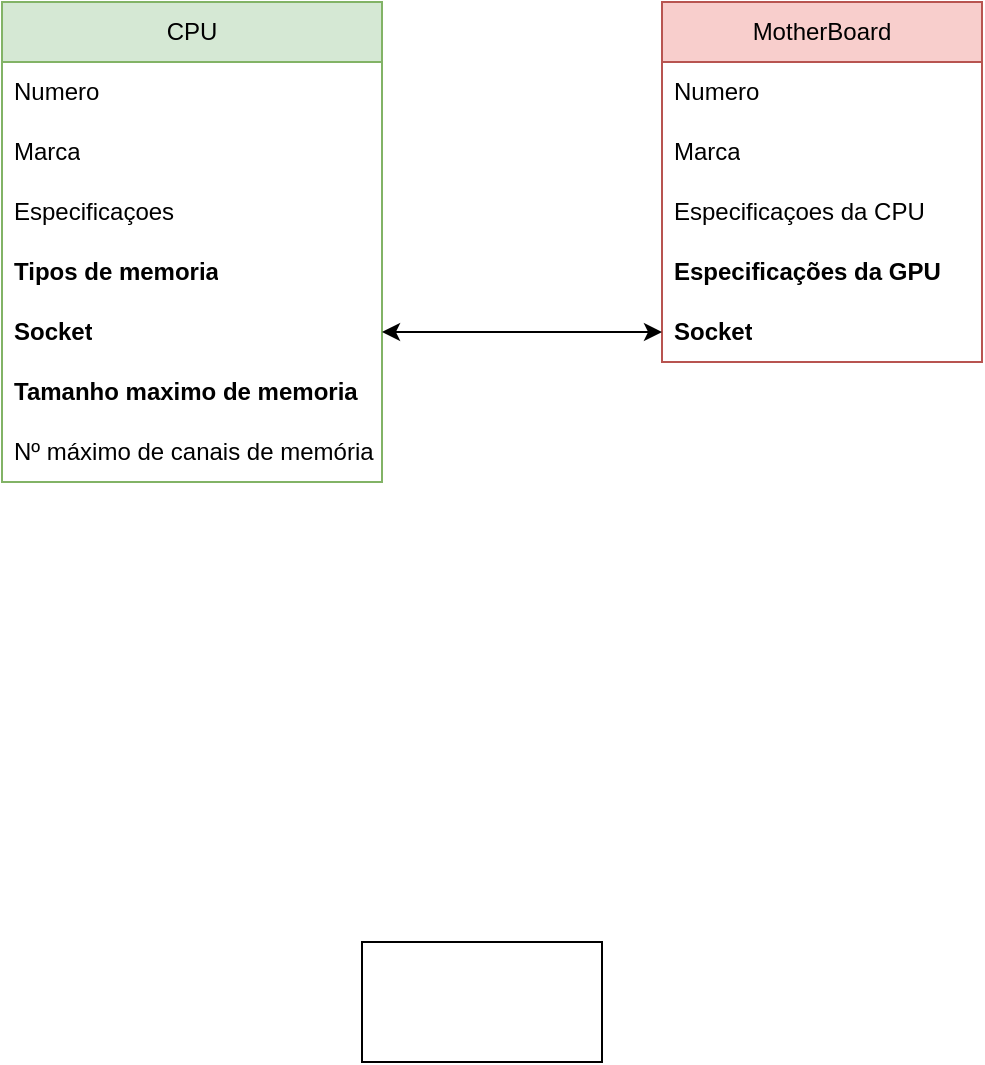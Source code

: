 <mxfile version="24.7.10">
  <diagram name="Page-1" id="LtNBENpvXalPCZ2hGLmi">
    <mxGraphModel dx="1434" dy="791" grid="1" gridSize="10" guides="1" tooltips="1" connect="1" arrows="1" fold="1" page="1" pageScale="1" pageWidth="850" pageHeight="1100" math="0" shadow="0">
      <root>
        <mxCell id="0" />
        <mxCell id="1" parent="0" />
        <mxCell id="Y88MpT-qXGYh5XHyNv_k-5" value="CPU" style="swimlane;fontStyle=0;childLayout=stackLayout;horizontal=1;startSize=30;horizontalStack=0;resizeParent=1;resizeParentMax=0;resizeLast=0;collapsible=1;marginBottom=0;whiteSpace=wrap;html=1;fillColor=#d5e8d4;strokeColor=#82b366;" parent="1" vertex="1">
          <mxGeometry x="10" y="10" width="190" height="240" as="geometry" />
        </mxCell>
        <mxCell id="Y88MpT-qXGYh5XHyNv_k-6" value="Numero" style="text;strokeColor=none;fillColor=none;align=left;verticalAlign=middle;spacingLeft=4;spacingRight=4;overflow=hidden;points=[[0,0.5],[1,0.5]];portConstraint=eastwest;rotatable=0;whiteSpace=wrap;html=1;" parent="Y88MpT-qXGYh5XHyNv_k-5" vertex="1">
          <mxGeometry y="30" width="190" height="30" as="geometry" />
        </mxCell>
        <mxCell id="Y88MpT-qXGYh5XHyNv_k-10" value="Marca" style="text;strokeColor=none;fillColor=none;align=left;verticalAlign=middle;spacingLeft=4;spacingRight=4;overflow=hidden;points=[[0,0.5],[1,0.5]];portConstraint=eastwest;rotatable=0;whiteSpace=wrap;html=1;" parent="Y88MpT-qXGYh5XHyNv_k-5" vertex="1">
          <mxGeometry y="60" width="190" height="30" as="geometry" />
        </mxCell>
        <mxCell id="Y88MpT-qXGYh5XHyNv_k-7" value="Especificaçoes" style="text;strokeColor=none;fillColor=none;align=left;verticalAlign=middle;spacingLeft=4;spacingRight=4;overflow=hidden;points=[[0,0.5],[1,0.5]];portConstraint=eastwest;rotatable=0;whiteSpace=wrap;html=1;" parent="Y88MpT-qXGYh5XHyNv_k-5" vertex="1">
          <mxGeometry y="90" width="190" height="30" as="geometry" />
        </mxCell>
        <mxCell id="Y88MpT-qXGYh5XHyNv_k-23" value="&lt;strong&gt;Tipos de memoria&lt;br&gt;&lt;/strong&gt;" style="text;strokeColor=none;fillColor=none;align=left;verticalAlign=middle;spacingLeft=4;spacingRight=4;overflow=hidden;points=[[0,0.5],[1,0.5]];portConstraint=eastwest;rotatable=0;whiteSpace=wrap;html=1;" parent="Y88MpT-qXGYh5XHyNv_k-5" vertex="1">
          <mxGeometry y="120" width="190" height="30" as="geometry" />
        </mxCell>
        <mxCell id="Y88MpT-qXGYh5XHyNv_k-11" value="&lt;strong&gt;Socket&lt;/strong&gt;" style="text;strokeColor=none;fillColor=none;align=left;verticalAlign=middle;spacingLeft=4;spacingRight=4;overflow=hidden;points=[[0,0.5],[1,0.5]];portConstraint=eastwest;rotatable=0;whiteSpace=wrap;html=1;" parent="Y88MpT-qXGYh5XHyNv_k-5" vertex="1">
          <mxGeometry y="150" width="190" height="30" as="geometry" />
        </mxCell>
        <mxCell id="Y88MpT-qXGYh5XHyNv_k-24" value="&lt;strong&gt;Tamanho maximo de memoria&lt;br&gt;&lt;/strong&gt;" style="text;strokeColor=none;fillColor=none;align=left;verticalAlign=middle;spacingLeft=4;spacingRight=4;overflow=hidden;points=[[0,0.5],[1,0.5]];portConstraint=eastwest;rotatable=0;whiteSpace=wrap;html=1;" parent="Y88MpT-qXGYh5XHyNv_k-5" vertex="1">
          <mxGeometry y="180" width="190" height="30" as="geometry" />
        </mxCell>
        <mxCell id="Y88MpT-qXGYh5XHyNv_k-25" value="Nº máximo de canais de memória" style="text;strokeColor=none;fillColor=none;align=left;verticalAlign=middle;spacingLeft=4;spacingRight=4;overflow=hidden;points=[[0,0.5],[1,0.5]];portConstraint=eastwest;rotatable=0;whiteSpace=wrap;html=1;" parent="Y88MpT-qXGYh5XHyNv_k-5" vertex="1">
          <mxGeometry y="210" width="190" height="30" as="geometry" />
        </mxCell>
        <mxCell id="Y88MpT-qXGYh5XHyNv_k-15" value="MotherBoard" style="swimlane;fontStyle=0;childLayout=stackLayout;horizontal=1;startSize=30;horizontalStack=0;resizeParent=1;resizeParentMax=0;resizeLast=0;collapsible=1;marginBottom=0;whiteSpace=wrap;html=1;fillColor=#f8cecc;strokeColor=#b85450;" parent="1" vertex="1">
          <mxGeometry x="340" y="10" width="160" height="180" as="geometry" />
        </mxCell>
        <mxCell id="Y88MpT-qXGYh5XHyNv_k-16" value="Numero" style="text;strokeColor=none;fillColor=none;align=left;verticalAlign=middle;spacingLeft=4;spacingRight=4;overflow=hidden;points=[[0,0.5],[1,0.5]];portConstraint=eastwest;rotatable=0;whiteSpace=wrap;html=1;" parent="Y88MpT-qXGYh5XHyNv_k-15" vertex="1">
          <mxGeometry y="30" width="160" height="30" as="geometry" />
        </mxCell>
        <mxCell id="Y88MpT-qXGYh5XHyNv_k-17" value="Marca" style="text;strokeColor=none;fillColor=none;align=left;verticalAlign=middle;spacingLeft=4;spacingRight=4;overflow=hidden;points=[[0,0.5],[1,0.5]];portConstraint=eastwest;rotatable=0;whiteSpace=wrap;html=1;" parent="Y88MpT-qXGYh5XHyNv_k-15" vertex="1">
          <mxGeometry y="60" width="160" height="30" as="geometry" />
        </mxCell>
        <mxCell id="Y88MpT-qXGYh5XHyNv_k-18" value="Especificaçoes da CPU" style="text;strokeColor=none;fillColor=none;align=left;verticalAlign=middle;spacingLeft=4;spacingRight=4;overflow=hidden;points=[[0,0.5],[1,0.5]];portConstraint=eastwest;rotatable=0;whiteSpace=wrap;html=1;" parent="Y88MpT-qXGYh5XHyNv_k-15" vertex="1">
          <mxGeometry y="90" width="160" height="30" as="geometry" />
        </mxCell>
        <mxCell id="Y88MpT-qXGYh5XHyNv_k-19" value="&lt;strong&gt;Especificações da GPU&lt;br&gt;&lt;/strong&gt;" style="text;strokeColor=none;fillColor=none;align=left;verticalAlign=middle;spacingLeft=4;spacingRight=4;overflow=hidden;points=[[0,0.5],[1,0.5]];portConstraint=eastwest;rotatable=0;whiteSpace=wrap;html=1;" parent="Y88MpT-qXGYh5XHyNv_k-15" vertex="1">
          <mxGeometry y="120" width="160" height="30" as="geometry" />
        </mxCell>
        <mxCell id="Y88MpT-qXGYh5XHyNv_k-20" value="&lt;strong&gt;Socket&lt;/strong&gt;" style="text;strokeColor=none;fillColor=none;align=left;verticalAlign=middle;spacingLeft=4;spacingRight=4;overflow=hidden;points=[[0,0.5],[1,0.5]];portConstraint=eastwest;rotatable=0;whiteSpace=wrap;html=1;" parent="Y88MpT-qXGYh5XHyNv_k-15" vertex="1">
          <mxGeometry y="150" width="160" height="30" as="geometry" />
        </mxCell>
        <mxCell id="Y88MpT-qXGYh5XHyNv_k-22" style="edgeStyle=orthogonalEdgeStyle;rounded=0;orthogonalLoop=1;jettySize=auto;html=1;exitX=1;exitY=0.5;exitDx=0;exitDy=0;entryX=0;entryY=0.5;entryDx=0;entryDy=0;curved=1;strokeColor=default;endArrow=classic;endFill=1;startArrow=classic;startFill=1;" parent="1" source="Y88MpT-qXGYh5XHyNv_k-11" target="Y88MpT-qXGYh5XHyNv_k-20" edge="1">
          <mxGeometry relative="1" as="geometry" />
        </mxCell>
        <mxCell id="EYnm4gN95Ds6ZYxXtvYb-2" value="" style="rounded=0;whiteSpace=wrap;html=1;" vertex="1" parent="1">
          <mxGeometry x="190" y="480" width="120" height="60" as="geometry" />
        </mxCell>
      </root>
    </mxGraphModel>
  </diagram>
</mxfile>
